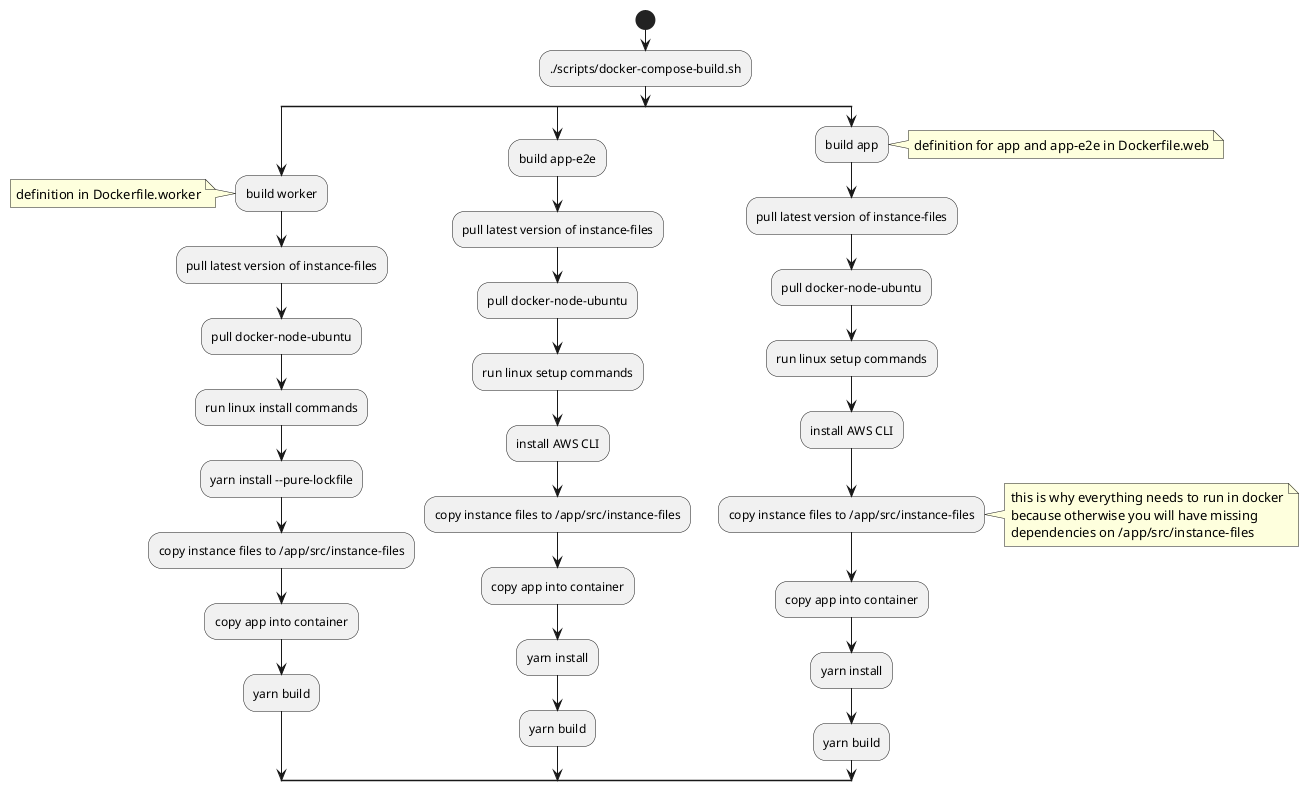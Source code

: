 @startuml
start
:./scripts/docker-compose-build.sh;
split
:build worker;
note left: definition in Dockerfile.worker
:pull latest version of instance-files;
:pull docker-node-ubuntu;
:run linux install commands;
:yarn install --pure-lockfile;
:copy instance files to /app/src/instance-files;
:copy app into container;
:yarn build;
split again
:build app-e2e;
:pull latest version of instance-files;
:pull docker-node-ubuntu;
:run linux setup commands;
:install AWS CLI;
:copy instance files to /app/src/instance-files;
:copy app into container;
:yarn install;
:yarn build;
split again
:build app;
note right: definition for app and app-e2e in Dockerfile.web
:pull latest version of instance-files;
:pull docker-node-ubuntu;
:run linux setup commands;
:install AWS CLI;
:copy instance files to /app/src/instance-files;
note right: this is why everything needs to run in docker\nbecause otherwise you will have missing\ndependencies on /app/src/instance-files
:copy app into container;
:yarn install;
:yarn build;
end split
@enduml
